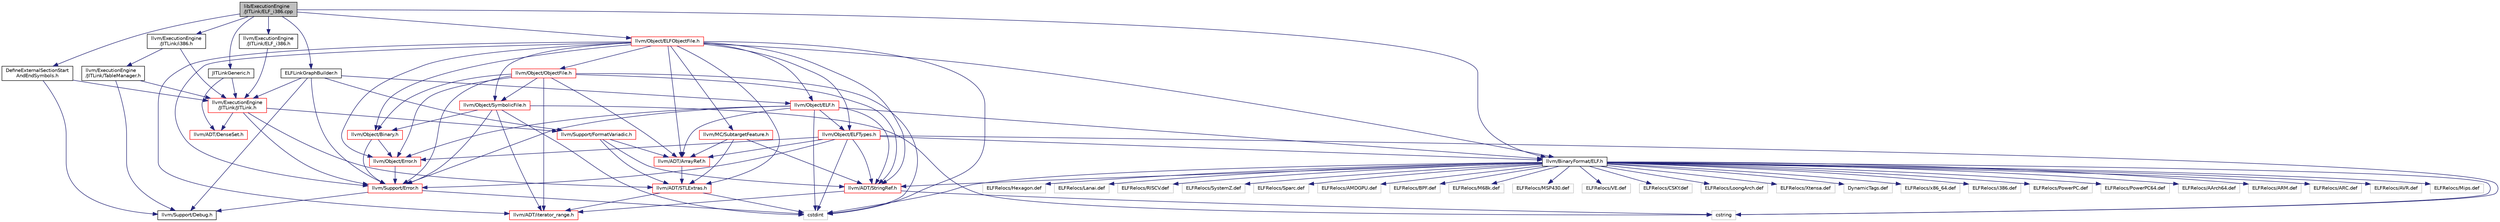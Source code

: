 digraph "lib/ExecutionEngine/JITLink/ELF_i386.cpp"
{
 // LATEX_PDF_SIZE
  bgcolor="transparent";
  edge [fontname="Helvetica",fontsize="10",labelfontname="Helvetica",labelfontsize="10"];
  node [fontname="Helvetica",fontsize="10",shape=record];
  Node1 [label="lib/ExecutionEngine\l/JITLink/ELF_i386.cpp",height=0.2,width=0.4,color="black", fillcolor="grey75", style="filled", fontcolor="black",tooltip=" "];
  Node1 -> Node2 [color="midnightblue",fontsize="10",style="solid",fontname="Helvetica"];
  Node2 [label="llvm/ExecutionEngine\l/JITLink/ELF_i386.h",height=0.2,width=0.4,color="black",URL="$ELF__i386_8h.html",tooltip=" "];
  Node2 -> Node3 [color="midnightblue",fontsize="10",style="solid",fontname="Helvetica"];
  Node3 [label="llvm/ExecutionEngine\l/JITLink/JITLink.h",height=0.2,width=0.4,color="red",URL="$JITLink_8h.html",tooltip=" "];
  Node3 -> Node39 [color="midnightblue",fontsize="10",style="solid",fontname="Helvetica"];
  Node39 [label="llvm/ADT/DenseSet.h",height=0.2,width=0.4,color="red",URL="$DenseSet_8h.html",tooltip=" "];
  Node3 -> Node40 [color="midnightblue",fontsize="10",style="solid",fontname="Helvetica"];
  Node40 [label="llvm/ADT/STLExtras.h",height=0.2,width=0.4,color="red",URL="$STLExtras_8h.html",tooltip=" "];
  Node40 -> Node50 [color="midnightblue",fontsize="10",style="solid",fontname="Helvetica"];
  Node50 [label="llvm/ADT/iterator_range.h",height=0.2,width=0.4,color="red",URL="$iterator__range_8h.html",tooltip=" "];
  Node40 -> Node8 [color="midnightblue",fontsize="10",style="solid",fontname="Helvetica"];
  Node8 [label="cstdint",height=0.2,width=0.4,color="grey75",tooltip=" "];
  Node3 -> Node68 [color="midnightblue",fontsize="10",style="solid",fontname="Helvetica"];
  Node68 [label="llvm/Support/Error.h",height=0.2,width=0.4,color="red",URL="$Support_2Error_8h.html",tooltip=" "];
  Node68 -> Node79 [color="midnightblue",fontsize="10",style="solid",fontname="Helvetica"];
  Node79 [label="llvm/Support/Debug.h",height=0.2,width=0.4,color="black",URL="$Debug_8h.html",tooltip=" "];
  Node68 -> Node8 [color="midnightblue",fontsize="10",style="solid",fontname="Helvetica"];
  Node3 -> Node85 [color="midnightblue",fontsize="10",style="solid",fontname="Helvetica"];
  Node85 [label="llvm/Support/FormatVariadic.h",height=0.2,width=0.4,color="red",URL="$FormatVariadic_8h.html",tooltip=" "];
  Node85 -> Node74 [color="midnightblue",fontsize="10",style="solid",fontname="Helvetica"];
  Node74 [label="llvm/ADT/ArrayRef.h",height=0.2,width=0.4,color="red",URL="$ArrayRef_8h.html",tooltip=" "];
  Node74 -> Node40 [color="midnightblue",fontsize="10",style="solid",fontname="Helvetica"];
  Node85 -> Node40 [color="midnightblue",fontsize="10",style="solid",fontname="Helvetica"];
  Node85 -> Node65 [color="midnightblue",fontsize="10",style="solid",fontname="Helvetica"];
  Node65 [label="llvm/ADT/StringRef.h",height=0.2,width=0.4,color="red",URL="$StringRef_8h.html",tooltip=" "];
  Node65 -> Node50 [color="midnightblue",fontsize="10",style="solid",fontname="Helvetica"];
  Node65 -> Node22 [color="midnightblue",fontsize="10",style="solid",fontname="Helvetica"];
  Node22 [label="cstring",height=0.2,width=0.4,color="grey75",tooltip=" "];
  Node1 -> Node126 [color="midnightblue",fontsize="10",style="solid",fontname="Helvetica"];
  Node126 [label="DefineExternalSectionStart\lAndEndSymbols.h",height=0.2,width=0.4,color="black",URL="$DefineExternalSectionStartAndEndSymbols_8h.html",tooltip=" "];
  Node126 -> Node3 [color="midnightblue",fontsize="10",style="solid",fontname="Helvetica"];
  Node126 -> Node79 [color="midnightblue",fontsize="10",style="solid",fontname="Helvetica"];
  Node1 -> Node127 [color="midnightblue",fontsize="10",style="solid",fontname="Helvetica"];
  Node127 [label="ELFLinkGraphBuilder.h",height=0.2,width=0.4,color="black",URL="$ELFLinkGraphBuilder_8h.html",tooltip=" "];
  Node127 -> Node3 [color="midnightblue",fontsize="10",style="solid",fontname="Helvetica"];
  Node127 -> Node128 [color="midnightblue",fontsize="10",style="solid",fontname="Helvetica"];
  Node128 [label="llvm/Object/ELF.h",height=0.2,width=0.4,color="red",URL="$Object_2ELF_8h.html",tooltip=" "];
  Node128 -> Node74 [color="midnightblue",fontsize="10",style="solid",fontname="Helvetica"];
  Node128 -> Node65 [color="midnightblue",fontsize="10",style="solid",fontname="Helvetica"];
  Node128 -> Node129 [color="midnightblue",fontsize="10",style="solid",fontname="Helvetica"];
  Node129 [label="llvm/BinaryFormat/ELF.h",height=0.2,width=0.4,color="black",URL="$BinaryFormat_2ELF_8h.html",tooltip=" "];
  Node129 -> Node65 [color="midnightblue",fontsize="10",style="solid",fontname="Helvetica"];
  Node129 -> Node8 [color="midnightblue",fontsize="10",style="solid",fontname="Helvetica"];
  Node129 -> Node22 [color="midnightblue",fontsize="10",style="solid",fontname="Helvetica"];
  Node129 -> Node130 [color="midnightblue",fontsize="10",style="solid",fontname="Helvetica"];
  Node130 [label="ELFRelocs/x86_64.def",height=0.2,width=0.4,color="grey75",tooltip=" "];
  Node129 -> Node131 [color="midnightblue",fontsize="10",style="solid",fontname="Helvetica"];
  Node131 [label="ELFRelocs/i386.def",height=0.2,width=0.4,color="grey75",tooltip=" "];
  Node129 -> Node132 [color="midnightblue",fontsize="10",style="solid",fontname="Helvetica"];
  Node132 [label="ELFRelocs/PowerPC.def",height=0.2,width=0.4,color="grey75",tooltip=" "];
  Node129 -> Node133 [color="midnightblue",fontsize="10",style="solid",fontname="Helvetica"];
  Node133 [label="ELFRelocs/PowerPC64.def",height=0.2,width=0.4,color="grey75",tooltip=" "];
  Node129 -> Node134 [color="midnightblue",fontsize="10",style="solid",fontname="Helvetica"];
  Node134 [label="ELFRelocs/AArch64.def",height=0.2,width=0.4,color="grey75",tooltip=" "];
  Node129 -> Node135 [color="midnightblue",fontsize="10",style="solid",fontname="Helvetica"];
  Node135 [label="ELFRelocs/ARM.def",height=0.2,width=0.4,color="grey75",tooltip=" "];
  Node129 -> Node136 [color="midnightblue",fontsize="10",style="solid",fontname="Helvetica"];
  Node136 [label="ELFRelocs/ARC.def",height=0.2,width=0.4,color="grey75",tooltip=" "];
  Node129 -> Node137 [color="midnightblue",fontsize="10",style="solid",fontname="Helvetica"];
  Node137 [label="ELFRelocs/AVR.def",height=0.2,width=0.4,color="grey75",tooltip=" "];
  Node129 -> Node138 [color="midnightblue",fontsize="10",style="solid",fontname="Helvetica"];
  Node138 [label="ELFRelocs/Mips.def",height=0.2,width=0.4,color="grey75",tooltip=" "];
  Node129 -> Node139 [color="midnightblue",fontsize="10",style="solid",fontname="Helvetica"];
  Node139 [label="ELFRelocs/Hexagon.def",height=0.2,width=0.4,color="grey75",tooltip=" "];
  Node129 -> Node140 [color="midnightblue",fontsize="10",style="solid",fontname="Helvetica"];
  Node140 [label="ELFRelocs/Lanai.def",height=0.2,width=0.4,color="grey75",tooltip=" "];
  Node129 -> Node141 [color="midnightblue",fontsize="10",style="solid",fontname="Helvetica"];
  Node141 [label="ELFRelocs/RISCV.def",height=0.2,width=0.4,color="grey75",tooltip=" "];
  Node129 -> Node142 [color="midnightblue",fontsize="10",style="solid",fontname="Helvetica"];
  Node142 [label="ELFRelocs/SystemZ.def",height=0.2,width=0.4,color="grey75",tooltip=" "];
  Node129 -> Node143 [color="midnightblue",fontsize="10",style="solid",fontname="Helvetica"];
  Node143 [label="ELFRelocs/Sparc.def",height=0.2,width=0.4,color="grey75",tooltip=" "];
  Node129 -> Node144 [color="midnightblue",fontsize="10",style="solid",fontname="Helvetica"];
  Node144 [label="ELFRelocs/AMDGPU.def",height=0.2,width=0.4,color="grey75",tooltip=" "];
  Node129 -> Node145 [color="midnightblue",fontsize="10",style="solid",fontname="Helvetica"];
  Node145 [label="ELFRelocs/BPF.def",height=0.2,width=0.4,color="grey75",tooltip=" "];
  Node129 -> Node146 [color="midnightblue",fontsize="10",style="solid",fontname="Helvetica"];
  Node146 [label="ELFRelocs/M68k.def",height=0.2,width=0.4,color="grey75",tooltip=" "];
  Node129 -> Node147 [color="midnightblue",fontsize="10",style="solid",fontname="Helvetica"];
  Node147 [label="ELFRelocs/MSP430.def",height=0.2,width=0.4,color="grey75",tooltip=" "];
  Node129 -> Node148 [color="midnightblue",fontsize="10",style="solid",fontname="Helvetica"];
  Node148 [label="ELFRelocs/VE.def",height=0.2,width=0.4,color="grey75",tooltip=" "];
  Node129 -> Node149 [color="midnightblue",fontsize="10",style="solid",fontname="Helvetica"];
  Node149 [label="ELFRelocs/CSKY.def",height=0.2,width=0.4,color="grey75",tooltip=" "];
  Node129 -> Node150 [color="midnightblue",fontsize="10",style="solid",fontname="Helvetica"];
  Node150 [label="ELFRelocs/LoongArch.def",height=0.2,width=0.4,color="grey75",tooltip=" "];
  Node129 -> Node151 [color="midnightblue",fontsize="10",style="solid",fontname="Helvetica"];
  Node151 [label="ELFRelocs/Xtensa.def",height=0.2,width=0.4,color="grey75",tooltip=" "];
  Node129 -> Node152 [color="midnightblue",fontsize="10",style="solid",fontname="Helvetica"];
  Node152 [label="DynamicTags.def",height=0.2,width=0.4,color="grey75",tooltip=" "];
  Node128 -> Node153 [color="midnightblue",fontsize="10",style="solid",fontname="Helvetica"];
  Node153 [label="llvm/Object/ELFTypes.h",height=0.2,width=0.4,color="red",URL="$ELFTypes_8h.html",tooltip=" "];
  Node153 -> Node74 [color="midnightblue",fontsize="10",style="solid",fontname="Helvetica"];
  Node153 -> Node65 [color="midnightblue",fontsize="10",style="solid",fontname="Helvetica"];
  Node153 -> Node129 [color="midnightblue",fontsize="10",style="solid",fontname="Helvetica"];
  Node153 -> Node154 [color="midnightblue",fontsize="10",style="solid",fontname="Helvetica"];
  Node154 [label="llvm/Object/Error.h",height=0.2,width=0.4,color="red",URL="$Object_2Error_8h.html",tooltip=" "];
  Node154 -> Node68 [color="midnightblue",fontsize="10",style="solid",fontname="Helvetica"];
  Node153 -> Node68 [color="midnightblue",fontsize="10",style="solid",fontname="Helvetica"];
  Node153 -> Node8 [color="midnightblue",fontsize="10",style="solid",fontname="Helvetica"];
  Node153 -> Node22 [color="midnightblue",fontsize="10",style="solid",fontname="Helvetica"];
  Node128 -> Node154 [color="midnightblue",fontsize="10",style="solid",fontname="Helvetica"];
  Node128 -> Node68 [color="midnightblue",fontsize="10",style="solid",fontname="Helvetica"];
  Node128 -> Node8 [color="midnightblue",fontsize="10",style="solid",fontname="Helvetica"];
  Node127 -> Node79 [color="midnightblue",fontsize="10",style="solid",fontname="Helvetica"];
  Node127 -> Node68 [color="midnightblue",fontsize="10",style="solid",fontname="Helvetica"];
  Node127 -> Node85 [color="midnightblue",fontsize="10",style="solid",fontname="Helvetica"];
  Node1 -> Node155 [color="midnightblue",fontsize="10",style="solid",fontname="Helvetica"];
  Node155 [label="JITLinkGeneric.h",height=0.2,width=0.4,color="black",URL="$JITLinkGeneric_8h.html",tooltip=" "];
  Node155 -> Node39 [color="midnightblue",fontsize="10",style="solid",fontname="Helvetica"];
  Node155 -> Node3 [color="midnightblue",fontsize="10",style="solid",fontname="Helvetica"];
  Node1 -> Node129 [color="midnightblue",fontsize="10",style="solid",fontname="Helvetica"];
  Node1 -> Node156 [color="midnightblue",fontsize="10",style="solid",fontname="Helvetica"];
  Node156 [label="llvm/ExecutionEngine\l/JITLink/i386.h",height=0.2,width=0.4,color="black",URL="$i386_8h.html",tooltip=" "];
  Node156 -> Node3 [color="midnightblue",fontsize="10",style="solid",fontname="Helvetica"];
  Node156 -> Node157 [color="midnightblue",fontsize="10",style="solid",fontname="Helvetica"];
  Node157 [label="llvm/ExecutionEngine\l/JITLink/TableManager.h",height=0.2,width=0.4,color="black",URL="$TableManager_8h.html",tooltip=" "];
  Node157 -> Node3 [color="midnightblue",fontsize="10",style="solid",fontname="Helvetica"];
  Node157 -> Node79 [color="midnightblue",fontsize="10",style="solid",fontname="Helvetica"];
  Node1 -> Node158 [color="midnightblue",fontsize="10",style="solid",fontname="Helvetica"];
  Node158 [label="llvm/Object/ELFObjectFile.h",height=0.2,width=0.4,color="red",URL="$ELFObjectFile_8h.html",tooltip=" "];
  Node158 -> Node74 [color="midnightblue",fontsize="10",style="solid",fontname="Helvetica"];
  Node158 -> Node40 [color="midnightblue",fontsize="10",style="solid",fontname="Helvetica"];
  Node158 -> Node65 [color="midnightblue",fontsize="10",style="solid",fontname="Helvetica"];
  Node158 -> Node50 [color="midnightblue",fontsize="10",style="solid",fontname="Helvetica"];
  Node158 -> Node129 [color="midnightblue",fontsize="10",style="solid",fontname="Helvetica"];
  Node158 -> Node159 [color="midnightblue",fontsize="10",style="solid",fontname="Helvetica"];
  Node159 [label="llvm/MC/SubtargetFeature.h",height=0.2,width=0.4,color="red",URL="$SubtargetFeature_8h.html",tooltip=" "];
  Node159 -> Node74 [color="midnightblue",fontsize="10",style="solid",fontname="Helvetica"];
  Node159 -> Node40 [color="midnightblue",fontsize="10",style="solid",fontname="Helvetica"];
  Node159 -> Node65 [color="midnightblue",fontsize="10",style="solid",fontname="Helvetica"];
  Node158 -> Node160 [color="midnightblue",fontsize="10",style="solid",fontname="Helvetica"];
  Node160 [label="llvm/Object/Binary.h",height=0.2,width=0.4,color="red",URL="$Binary_8h.html",tooltip=" "];
  Node160 -> Node154 [color="midnightblue",fontsize="10",style="solid",fontname="Helvetica"];
  Node160 -> Node68 [color="midnightblue",fontsize="10",style="solid",fontname="Helvetica"];
  Node158 -> Node128 [color="midnightblue",fontsize="10",style="solid",fontname="Helvetica"];
  Node158 -> Node153 [color="midnightblue",fontsize="10",style="solid",fontname="Helvetica"];
  Node158 -> Node154 [color="midnightblue",fontsize="10",style="solid",fontname="Helvetica"];
  Node158 -> Node161 [color="midnightblue",fontsize="10",style="solid",fontname="Helvetica"];
  Node161 [label="llvm/Object/ObjectFile.h",height=0.2,width=0.4,color="red",URL="$ObjectFile_8h.html",tooltip=" "];
  Node161 -> Node74 [color="midnightblue",fontsize="10",style="solid",fontname="Helvetica"];
  Node161 -> Node65 [color="midnightblue",fontsize="10",style="solid",fontname="Helvetica"];
  Node161 -> Node50 [color="midnightblue",fontsize="10",style="solid",fontname="Helvetica"];
  Node161 -> Node160 [color="midnightblue",fontsize="10",style="solid",fontname="Helvetica"];
  Node161 -> Node154 [color="midnightblue",fontsize="10",style="solid",fontname="Helvetica"];
  Node161 -> Node165 [color="midnightblue",fontsize="10",style="solid",fontname="Helvetica"];
  Node165 [label="llvm/Object/SymbolicFile.h",height=0.2,width=0.4,color="red",URL="$SymbolicFile_8h.html",tooltip=" "];
  Node165 -> Node50 [color="midnightblue",fontsize="10",style="solid",fontname="Helvetica"];
  Node165 -> Node160 [color="midnightblue",fontsize="10",style="solid",fontname="Helvetica"];
  Node165 -> Node68 [color="midnightblue",fontsize="10",style="solid",fontname="Helvetica"];
  Node165 -> Node8 [color="midnightblue",fontsize="10",style="solid",fontname="Helvetica"];
  Node165 -> Node22 [color="midnightblue",fontsize="10",style="solid",fontname="Helvetica"];
  Node161 -> Node68 [color="midnightblue",fontsize="10",style="solid",fontname="Helvetica"];
  Node161 -> Node8 [color="midnightblue",fontsize="10",style="solid",fontname="Helvetica"];
  Node158 -> Node165 [color="midnightblue",fontsize="10",style="solid",fontname="Helvetica"];
  Node158 -> Node68 [color="midnightblue",fontsize="10",style="solid",fontname="Helvetica"];
  Node158 -> Node8 [color="midnightblue",fontsize="10",style="solid",fontname="Helvetica"];
}
